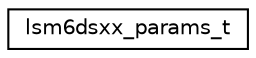 digraph "Graphical Class Hierarchy"
{
 // LATEX_PDF_SIZE
  edge [fontname="Helvetica",fontsize="10",labelfontname="Helvetica",labelfontsize="10"];
  node [fontname="Helvetica",fontsize="10",shape=record];
  rankdir="LR";
  Node0 [label="lsm6dsxx_params_t",height=0.2,width=0.4,color="black", fillcolor="white", style="filled",URL="$structlsm6dsxx__params__t.html",tooltip="LSM6DSXX driver parameters."];
}
